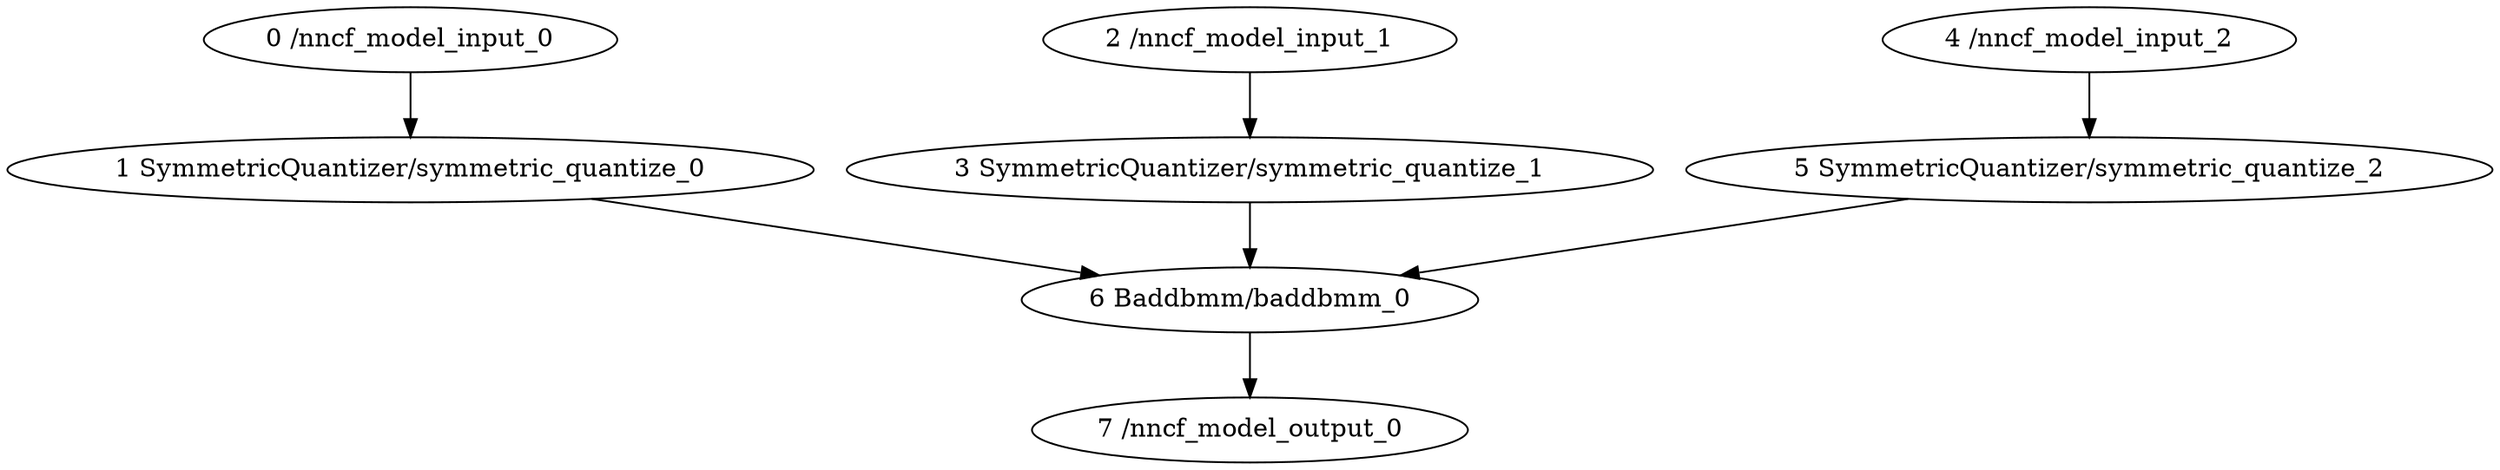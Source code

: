 strict digraph  {
"0 /nncf_model_input_0" [id=0, type=nncf_model_input];
"1 SymmetricQuantizer/symmetric_quantize_0" [id=1, type=symmetric_quantize];
"2 /nncf_model_input_1" [id=2, type=nncf_model_input];
"3 SymmetricQuantizer/symmetric_quantize_1" [id=3, type=symmetric_quantize];
"4 /nncf_model_input_2" [id=4, type=nncf_model_input];
"5 SymmetricQuantizer/symmetric_quantize_2" [id=5, type=symmetric_quantize];
"6 Baddbmm/baddbmm_0" [id=6, type=baddbmm];
"7 /nncf_model_output_0" [id=7, type=nncf_model_output];
"0 /nncf_model_input_0" -> "1 SymmetricQuantizer/symmetric_quantize_0";
"1 SymmetricQuantizer/symmetric_quantize_0" -> "6 Baddbmm/baddbmm_0";
"2 /nncf_model_input_1" -> "3 SymmetricQuantizer/symmetric_quantize_1";
"3 SymmetricQuantizer/symmetric_quantize_1" -> "6 Baddbmm/baddbmm_0";
"4 /nncf_model_input_2" -> "5 SymmetricQuantizer/symmetric_quantize_2";
"5 SymmetricQuantizer/symmetric_quantize_2" -> "6 Baddbmm/baddbmm_0";
"6 Baddbmm/baddbmm_0" -> "7 /nncf_model_output_0";
}
